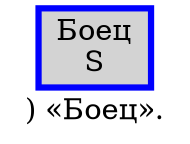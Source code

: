 digraph SENTENCE_3478 {
	graph [label=") «Боец»."]
	node [style=filled]
		2 [label="Боец
S" color=blue fillcolor=lightgray penwidth=3 shape=box]
}